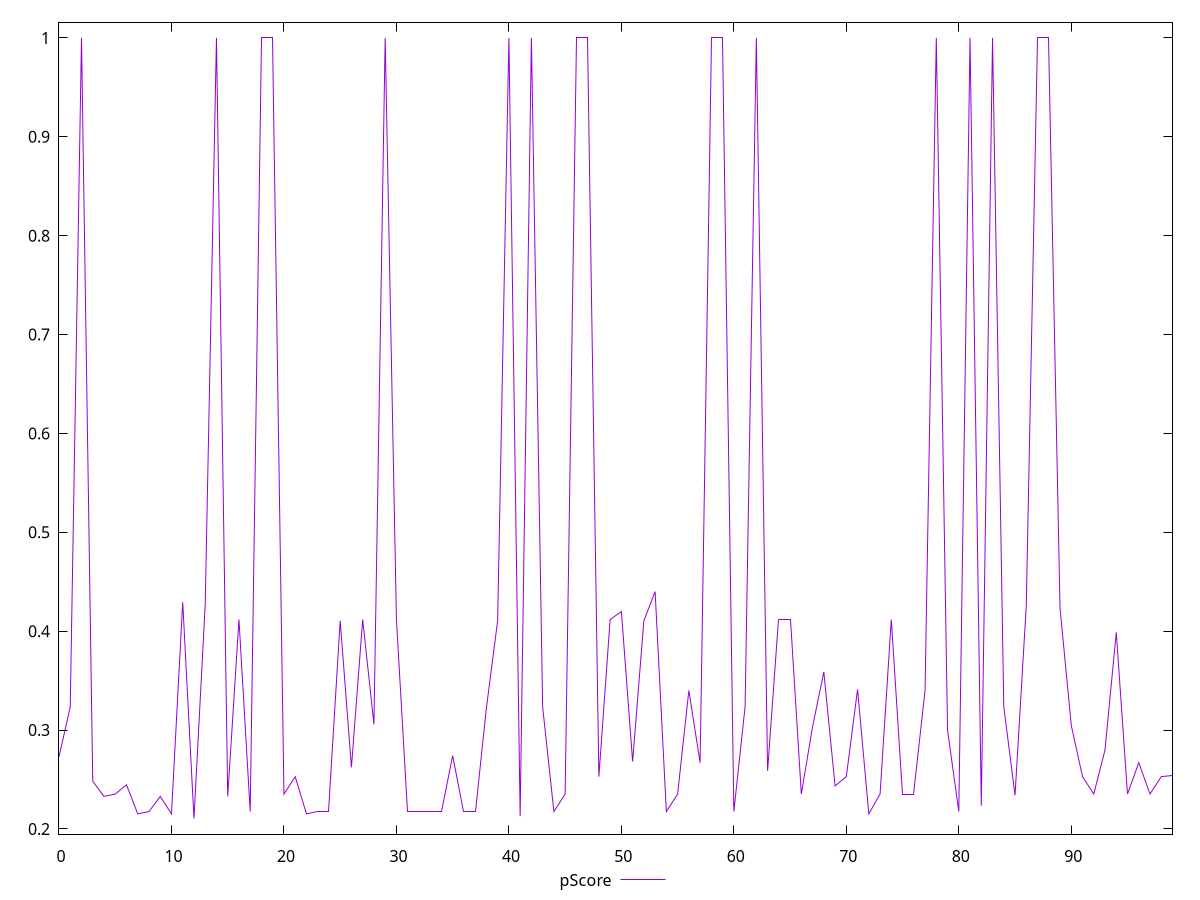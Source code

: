 reset

$pScore <<EOF
0 0.27294117647058824
1 0.32352941176470584
2 1
3 0.24823529411764705
4 0.2329411764705882
5 0.23529411764705882
6 0.24470588235294116
7 0.2152941176470588
8 0.21764705882352942
9 0.2329411764705882
10 0.2152941176470588
11 0.4294117647058824
12 0.21058823529411763
13 0.42705882352941177
14 1
15 0.2329411764705882
16 0.4117647058823529
17 0.21764705882352942
18 1
19 1
20 0.23529411764705882
21 0.2529411764705882
22 0.2152941176470588
23 0.21764705882352942
24 0.21764705882352942
25 0.41058823529411764
26 0.26235294117647057
27 0.4117647058823529
28 0.3058823529411765
29 1
30 0.4117647058823529
31 0.21764705882352942
32 0.21764705882352942
33 0.21764705882352942
34 0.21764705882352942
35 0.2741176470588235
36 0.21764705882352942
37 0.21764705882352942
38 0.3223529411764706
39 0.41058823529411764
40 1
41 0.21294117647058824
42 1
43 0.32352941176470584
44 0.21764705882352942
45 0.23529411764705882
46 1
47 1
48 0.2529411764705882
49 0.4117647058823529
50 0.42
51 0.268235294117647
52 0.41058823529411764
53 0.44
54 0.21764705882352942
55 0.23529411764705882
56 0.33999999999999997
57 0.2670588235294118
58 1
59 1
60 0.21764705882352942
61 0.32352941176470584
62 1
63 0.2588235294117647
64 0.4117647058823529
65 0.4117647058823529
66 0.23529411764705882
67 0.3035294117647059
68 0.3588235294117647
69 0.24352941176470588
70 0.2529411764705882
71 0.3411764705882353
72 0.2152941176470588
73 0.23529411764705882
74 0.4117647058823529
75 0.23529411764705882
76 0.23529411764705882
77 0.33999999999999997
78 1
79 0.3
80 0.21764705882352942
81 1
82 0.22352941176470587
83 1
84 0.32352941176470584
85 0.23411764705882354
86 0.4258823529411765
87 1
88 1
89 0.4235294117647059
90 0.30470588235294116
91 0.2529411764705882
92 0.23529411764705882
93 0.28
94 0.3988235294117647
95 0.23529411764705882
96 0.2670588235294118
97 0.23529411764705882
98 0.2529411764705882
99 0.25411764705882356
EOF

set key outside below
set xrange [0:99]
set yrange [0.19479999999999997:1.0157882352941177]
set trange [0.19479999999999997:1.0157882352941177]
set terminal svg size 640, 500 enhanced background rgb 'white'
set output "reports/report_00028_2021-02-24T12-49-42.674Z/unused-javascript/samples/agenda/pScore/values.svg"

plot $pScore title "pScore" with line

reset

